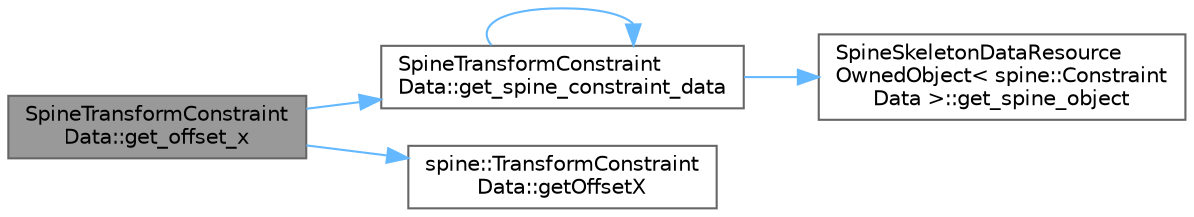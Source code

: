 digraph "SpineTransformConstraintData::get_offset_x"
{
 // LATEX_PDF_SIZE
  bgcolor="transparent";
  edge [fontname=Helvetica,fontsize=10,labelfontname=Helvetica,labelfontsize=10];
  node [fontname=Helvetica,fontsize=10,shape=box,height=0.2,width=0.4];
  rankdir="LR";
  Node1 [id="Node000001",label="SpineTransformConstraint\lData::get_offset_x",height=0.2,width=0.4,color="gray40", fillcolor="grey60", style="filled", fontcolor="black",tooltip=" "];
  Node1 -> Node2 [id="edge1_Node000001_Node000002",color="steelblue1",style="solid",tooltip=" "];
  Node2 [id="Node000002",label="SpineTransformConstraint\lData::get_spine_constraint_data",height=0.2,width=0.4,color="grey40", fillcolor="white", style="filled",URL="$class_spine_transform_constraint_data.html#a2c07ee100f3594c830fa1b1f404459e4",tooltip=" "];
  Node2 -> Node2 [id="edge2_Node000002_Node000002",color="steelblue1",style="solid",tooltip=" "];
  Node2 -> Node3 [id="edge3_Node000002_Node000003",color="steelblue1",style="solid",tooltip=" "];
  Node3 [id="Node000003",label="SpineSkeletonDataResource\lOwnedObject\< spine::Constraint\lData \>::get_spine_object",height=0.2,width=0.4,color="grey40", fillcolor="white", style="filled",URL="$class_spine_skeleton_data_resource_owned_object.html#a17a452fe3be51c5dfec16fddf002d318",tooltip=" "];
  Node1 -> Node4 [id="edge4_Node000001_Node000004",color="steelblue1",style="solid",tooltip=" "];
  Node4 [id="Node000004",label="spine::TransformConstraint\lData::getOffsetX",height=0.2,width=0.4,color="grey40", fillcolor="white", style="filled",URL="$classspine_1_1_transform_constraint_data.html#a371cfd58bf1b9edc927bcde239bf9308",tooltip=" "];
}
